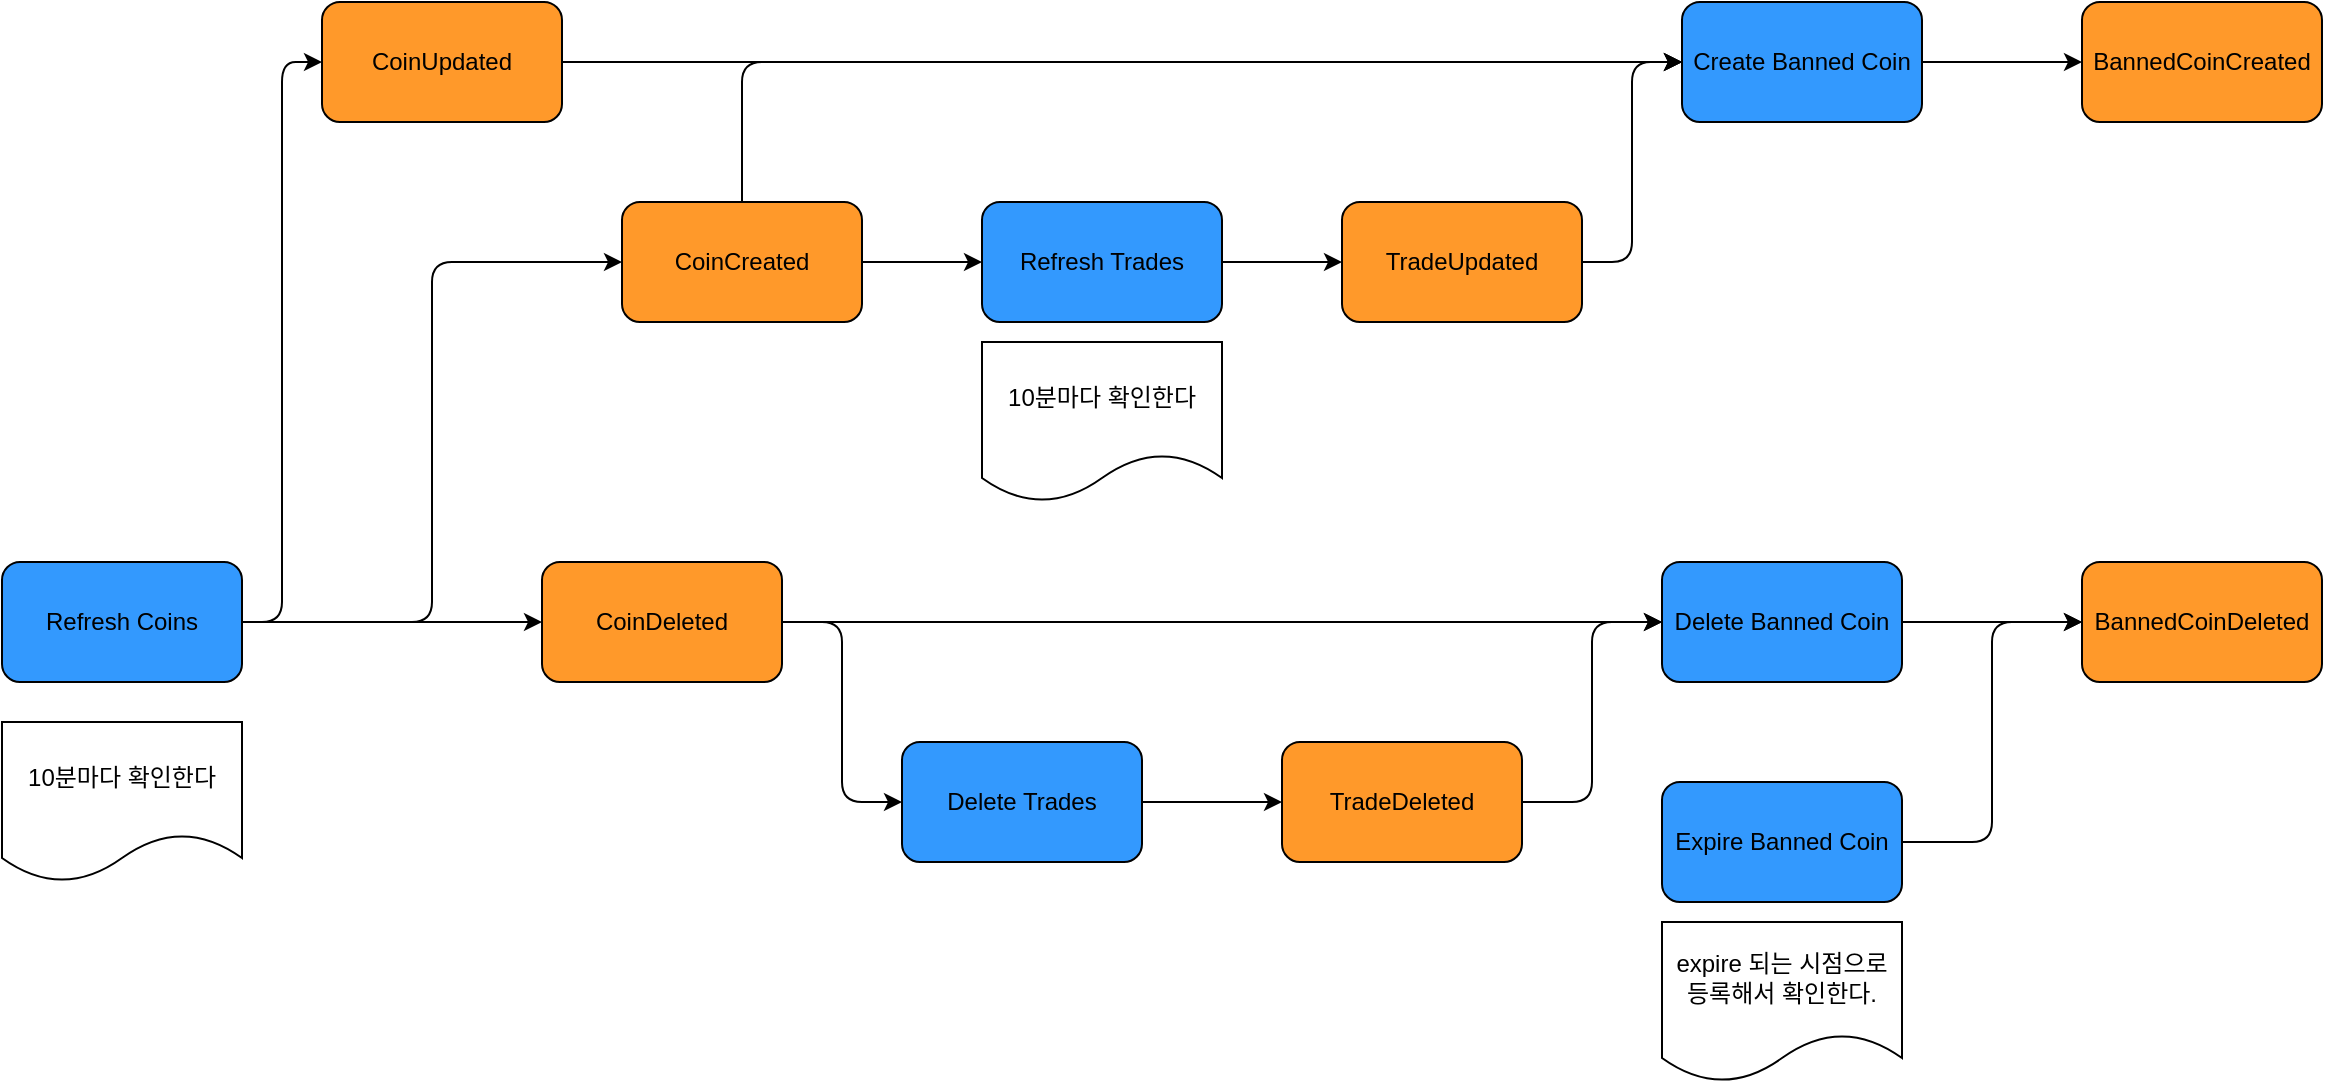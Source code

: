 <mxfile>
    <diagram id="l0viTIO8WPynaM2URvki" name="Page-1">
        <mxGraphModel dx="1262" dy="688" grid="0" gridSize="10" guides="1" tooltips="1" connect="1" arrows="1" fold="1" page="1" pageScale="1" pageWidth="850" pageHeight="1100" math="0" shadow="0">
            <root>
                <mxCell id="0"/>
                <mxCell id="1" parent="0"/>
                <mxCell id="9" style="edgeStyle=orthogonalEdgeStyle;html=1;exitX=1;exitY=0.5;exitDx=0;exitDy=0;entryX=0;entryY=0.5;entryDx=0;entryDy=0;strokeColor=default;rounded=1;jumpStyle=arc;" parent="1" source="3" target="4" edge="1">
                    <mxGeometry relative="1" as="geometry">
                        <mxPoint x="220" y="109" as="sourcePoint"/>
                        <mxPoint x="340" y="269" as="targetPoint"/>
                    </mxGeometry>
                </mxCell>
                <mxCell id="10" style="edgeStyle=orthogonalEdgeStyle;rounded=1;jumpStyle=arc;html=1;exitX=1;exitY=0.5;exitDx=0;exitDy=0;entryX=0;entryY=0.5;entryDx=0;entryDy=0;strokeColor=default;" parent="1" source="3" target="5" edge="1">
                    <mxGeometry relative="1" as="geometry">
                        <mxPoint x="220" y="109" as="sourcePoint"/>
                        <mxPoint x="340" y="189" as="targetPoint"/>
                    </mxGeometry>
                </mxCell>
                <mxCell id="18" style="edgeStyle=orthogonalEdgeStyle;rounded=1;jumpStyle=arc;html=1;exitX=1;exitY=0.5;exitDx=0;exitDy=0;entryX=0;entryY=0.5;entryDx=0;entryDy=0;strokeColor=default;" parent="1" source="3" target="16" edge="1">
                    <mxGeometry relative="1" as="geometry">
                        <mxPoint x="220" y="109" as="sourcePoint"/>
                        <mxPoint x="340" y="349" as="targetPoint"/>
                    </mxGeometry>
                </mxCell>
                <mxCell id="3" value="Refresh Coins" style="rounded=1;whiteSpace=wrap;html=1;fillColor=#3399fe;fontColor=#000000;" parent="1" vertex="1">
                    <mxGeometry x="70" y="400" width="120" height="60" as="geometry"/>
                </mxCell>
                <mxCell id="11" style="edgeStyle=orthogonalEdgeStyle;rounded=1;jumpStyle=arc;html=1;exitX=1;exitY=0.5;exitDx=0;exitDy=0;strokeColor=default;entryX=0;entryY=0.5;entryDx=0;entryDy=0;" parent="1" source="4" target="6" edge="1">
                    <mxGeometry relative="1" as="geometry">
                        <mxPoint x="480" y="509" as="sourcePoint"/>
                        <mxPoint x="530" y="590" as="targetPoint"/>
                    </mxGeometry>
                </mxCell>
                <mxCell id="50" style="edgeStyle=orthogonalEdgeStyle;jumpStyle=arc;html=1;exitX=0.5;exitY=0;exitDx=0;exitDy=0;entryX=0;entryY=0.5;entryDx=0;entryDy=0;" edge="1" parent="1" source="4" target="35">
                    <mxGeometry relative="1" as="geometry"/>
                </mxCell>
                <mxCell id="4" value="CoinCreated" style="rounded=1;whiteSpace=wrap;html=1;fillColor=#ff992a;fontColor=#000000;" parent="1" vertex="1">
                    <mxGeometry x="380" y="220" width="120" height="60" as="geometry"/>
                </mxCell>
                <mxCell id="23" style="edgeStyle=orthogonalEdgeStyle;rounded=1;jumpStyle=arc;html=1;exitX=1;exitY=0.5;exitDx=0;exitDy=0;entryX=0;entryY=0.5;entryDx=0;entryDy=0;strokeColor=default;" parent="1" source="5" target="19" edge="1">
                    <mxGeometry relative="1" as="geometry">
                        <mxPoint x="480" y="429" as="sourcePoint"/>
                        <mxPoint x="530" y="429" as="targetPoint"/>
                    </mxGeometry>
                </mxCell>
                <mxCell id="48" style="edgeStyle=orthogonalEdgeStyle;html=1;exitX=1;exitY=0.5;exitDx=0;exitDy=0;entryX=0;entryY=0.5;entryDx=0;entryDy=0;jumpStyle=arc;" edge="1" parent="1" source="5" target="41">
                    <mxGeometry relative="1" as="geometry">
                        <mxPoint x="470" y="290" as="targetPoint"/>
                    </mxGeometry>
                </mxCell>
                <mxCell id="5" value="CoinDeleted" style="rounded=1;whiteSpace=wrap;html=1;fillColor=#ff992a;fontColor=#000000;" parent="1" vertex="1">
                    <mxGeometry x="340" y="400" width="120" height="60" as="geometry"/>
                </mxCell>
                <mxCell id="13" style="edgeStyle=orthogonalEdgeStyle;rounded=1;jumpStyle=arc;html=1;exitX=1;exitY=0.5;exitDx=0;exitDy=0;strokeColor=default;entryX=0;entryY=0.5;entryDx=0;entryDy=0;" parent="1" source="6" target="12" edge="1">
                    <mxGeometry relative="1" as="geometry">
                        <mxPoint x="650" y="509" as="sourcePoint"/>
                        <mxPoint x="690" y="509" as="targetPoint"/>
                    </mxGeometry>
                </mxCell>
                <mxCell id="6" value="Refresh Trades" style="rounded=1;whiteSpace=wrap;html=1;fillColor=#3399fe;fontColor=#000000;" parent="1" vertex="1">
                    <mxGeometry x="560" y="220" width="120" height="60" as="geometry"/>
                </mxCell>
                <mxCell id="47" style="edgeStyle=orthogonalEdgeStyle;jumpStyle=arc;html=1;exitX=1;exitY=0.5;exitDx=0;exitDy=0;entryX=0;entryY=0.5;entryDx=0;entryDy=0;" parent="1" source="12" target="35" edge="1">
                    <mxGeometry relative="1" as="geometry"/>
                </mxCell>
                <mxCell id="12" value="TradeUpdated" style="rounded=1;whiteSpace=wrap;html=1;fillColor=#ff992a;fontColor=#000000;" parent="1" vertex="1">
                    <mxGeometry x="740" y="220" width="120" height="60" as="geometry"/>
                </mxCell>
                <mxCell id="56" style="edgeStyle=orthogonalEdgeStyle;jumpStyle=arc;html=1;exitX=1;exitY=0.5;exitDx=0;exitDy=0;entryX=0;entryY=0.5;entryDx=0;entryDy=0;" edge="1" parent="1" source="16" target="35">
                    <mxGeometry relative="1" as="geometry"/>
                </mxCell>
                <mxCell id="16" value="CoinUpdated" style="rounded=1;whiteSpace=wrap;html=1;fillColor=#ff992a;fontColor=#000000;" parent="1" vertex="1">
                    <mxGeometry x="230" y="120" width="120" height="60" as="geometry"/>
                </mxCell>
                <mxCell id="22" style="edgeStyle=orthogonalEdgeStyle;rounded=1;jumpStyle=arc;html=1;entryX=0;entryY=0.5;entryDx=0;entryDy=0;strokeColor=default;exitX=1;exitY=0.5;exitDx=0;exitDy=0;" parent="1" source="19" target="21" edge="1">
                    <mxGeometry relative="1" as="geometry">
                        <mxPoint x="640" y="440" as="sourcePoint"/>
                        <mxPoint x="690" y="429" as="targetPoint"/>
                    </mxGeometry>
                </mxCell>
                <mxCell id="19" value="Delete Trades" style="rounded=1;whiteSpace=wrap;html=1;fillColor=#3399fe;fontColor=#000000;" parent="1" vertex="1">
                    <mxGeometry x="520" y="490" width="120" height="60" as="geometry"/>
                </mxCell>
                <mxCell id="52" style="edgeStyle=orthogonalEdgeStyle;jumpStyle=arc;html=1;exitX=1;exitY=0.5;exitDx=0;exitDy=0;entryX=0;entryY=0.5;entryDx=0;entryDy=0;" edge="1" parent="1" source="21" target="41">
                    <mxGeometry relative="1" as="geometry"/>
                </mxCell>
                <mxCell id="21" value="TradeDeleted" style="rounded=1;whiteSpace=wrap;html=1;fillColor=#ff992a;fontColor=#000000;" parent="1" vertex="1">
                    <mxGeometry x="710" y="490" width="120" height="60" as="geometry"/>
                </mxCell>
                <mxCell id="44" style="edgeStyle=orthogonalEdgeStyle;jumpStyle=arc;html=1;exitX=1;exitY=0.5;exitDx=0;exitDy=0;entryX=0;entryY=0.5;entryDx=0;entryDy=0;" parent="1" source="25" target="39" edge="1">
                    <mxGeometry relative="1" as="geometry"/>
                </mxCell>
                <mxCell id="25" value="Expire Banned Coin" style="rounded=1;whiteSpace=wrap;html=1;fillColor=#3399fe;fontColor=#000000;" parent="1" vertex="1">
                    <mxGeometry x="900" y="510" width="120" height="60" as="geometry"/>
                </mxCell>
                <mxCell id="36" style="edgeStyle=orthogonalEdgeStyle;html=1;exitX=1;exitY=0.5;exitDx=0;exitDy=0;entryX=0;entryY=0.5;entryDx=0;entryDy=0;jumpStyle=arc;" parent="1" source="35" target="37" edge="1">
                    <mxGeometry relative="1" as="geometry">
                        <mxPoint x="1080" as="targetPoint"/>
                    </mxGeometry>
                </mxCell>
                <mxCell id="35" value="Create Banned Coin" style="rounded=1;whiteSpace=wrap;html=1;fillColor=#3399fe;fontColor=#000000;" parent="1" vertex="1">
                    <mxGeometry x="910" y="120" width="120" height="60" as="geometry"/>
                </mxCell>
                <mxCell id="37" value="BannedCoinCreated" style="rounded=1;whiteSpace=wrap;html=1;fillColor=#ff992a;fontColor=#000000;" parent="1" vertex="1">
                    <mxGeometry x="1110" y="120" width="120" height="60" as="geometry"/>
                </mxCell>
                <mxCell id="39" value="BannedCoinDeleted" style="rounded=1;whiteSpace=wrap;html=1;fillColor=#ff992a;fontColor=#000000;" parent="1" vertex="1">
                    <mxGeometry x="1110" y="400" width="120" height="60" as="geometry"/>
                </mxCell>
                <mxCell id="42" style="edgeStyle=orthogonalEdgeStyle;jumpStyle=arc;html=1;exitX=1;exitY=0.5;exitDx=0;exitDy=0;entryX=0;entryY=0.5;entryDx=0;entryDy=0;" parent="1" source="41" target="39" edge="1">
                    <mxGeometry relative="1" as="geometry"/>
                </mxCell>
                <mxCell id="41" value="Delete Banned Coin" style="rounded=1;whiteSpace=wrap;html=1;fillColor=#3399fe;fontColor=#000000;" parent="1" vertex="1">
                    <mxGeometry x="900" y="400" width="120" height="60" as="geometry"/>
                </mxCell>
                <mxCell id="53" value="10분마다 확인한다" style="shape=document;whiteSpace=wrap;html=1;boundedLbl=1;" vertex="1" parent="1">
                    <mxGeometry x="70" y="480" width="120" height="80" as="geometry"/>
                </mxCell>
                <mxCell id="54" value="expire 되는 시점으로 등록해서 확인한다." style="shape=document;whiteSpace=wrap;html=1;boundedLbl=1;" vertex="1" parent="1">
                    <mxGeometry x="900" y="580" width="120" height="80" as="geometry"/>
                </mxCell>
                <mxCell id="55" value="10분마다 확인한다" style="shape=document;whiteSpace=wrap;html=1;boundedLbl=1;" vertex="1" parent="1">
                    <mxGeometry x="560" y="290" width="120" height="80" as="geometry"/>
                </mxCell>
            </root>
        </mxGraphModel>
    </diagram>
</mxfile>